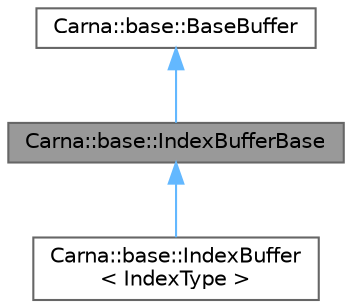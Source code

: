 digraph "Carna::base::IndexBufferBase"
{
 // LATEX_PDF_SIZE
  bgcolor="transparent";
  edge [fontname=Helvetica,fontsize=10,labelfontname=Helvetica,labelfontsize=10];
  node [fontname=Helvetica,fontsize=10,shape=box,height=0.2,width=0.4];
  Node1 [id="Node000001",label="Carna::base::IndexBufferBase",height=0.2,width=0.4,color="gray40", fillcolor="grey60", style="filled", fontcolor="black",tooltip="Maintains GL_ELEMENT_ARRAY_BUFFER object that holds the vertex indices, that interconnect the vertice..."];
  Node2 -> Node1 [id="edge1_Node000001_Node000002",dir="back",color="steelblue1",style="solid",tooltip=" "];
  Node2 [id="Node000002",label="Carna::base::BaseBuffer",height=0.2,width=0.4,color="gray40", fillcolor="white", style="filled",URL="$classCarna_1_1base_1_1BaseBuffer.html",tooltip="Implements OpenGL buffer objects maintenance RAII base class."];
  Node1 -> Node3 [id="edge2_Node000001_Node000003",dir="back",color="steelblue1",style="solid",tooltip=" "];
  Node3 [id="Node000003",label="Carna::base::IndexBuffer\l\< IndexType \>",height=0.2,width=0.4,color="gray40", fillcolor="white", style="filled",URL="$classCarna_1_1base_1_1IndexBuffer.html",tooltip="Specializes IndexBufferBase for particular IndexType."];
}
